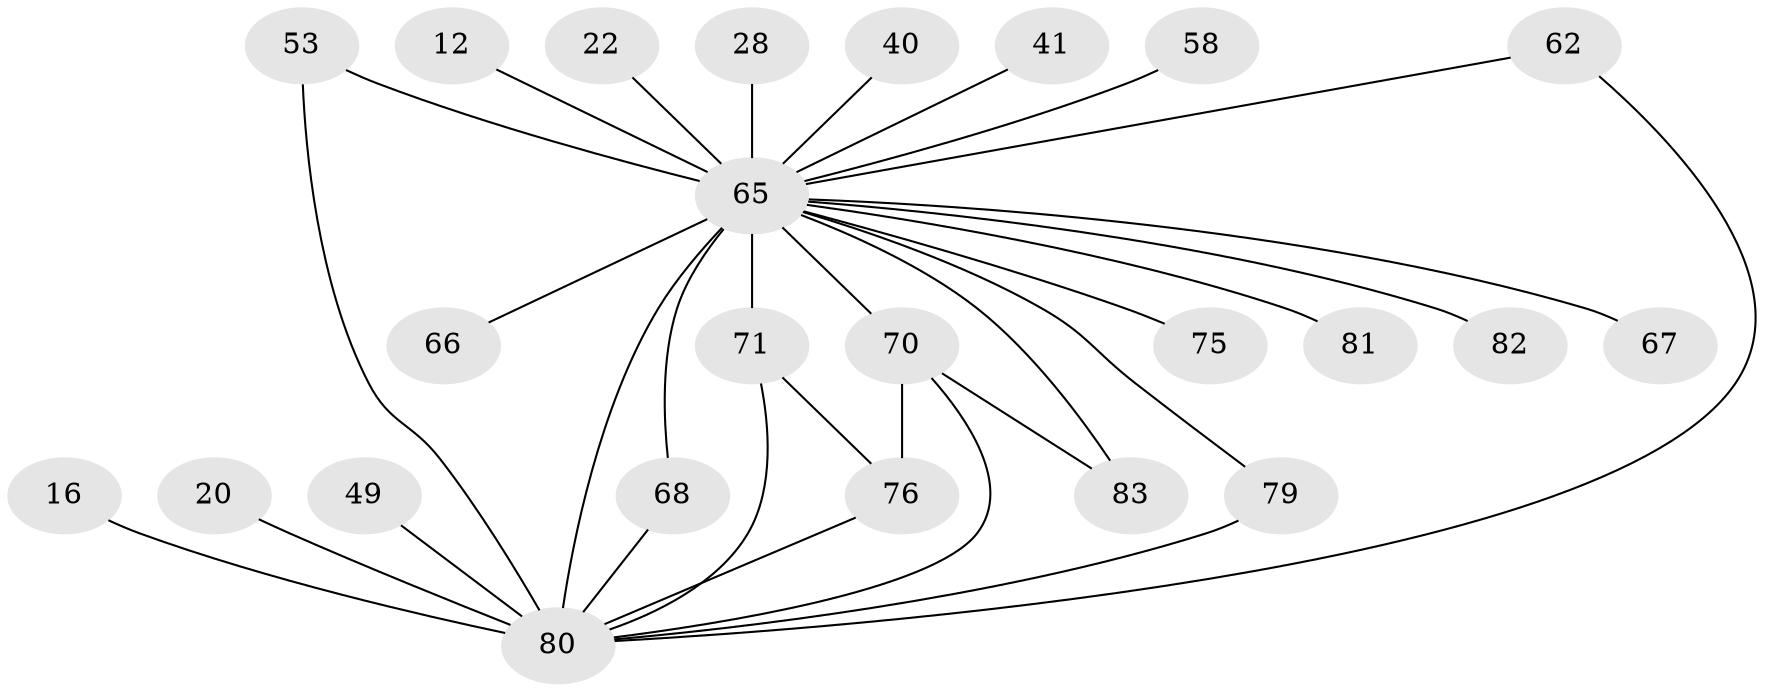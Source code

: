 // original degree distribution, {21: 0.024096385542168676, 12: 0.012048192771084338, 28: 0.012048192771084338, 19: 0.012048192771084338, 22: 0.012048192771084338, 13: 0.012048192771084338, 20: 0.012048192771084338, 23: 0.012048192771084338, 15: 0.012048192771084338, 9: 0.012048192771084338, 2: 0.5903614457831325, 3: 0.18072289156626506, 7: 0.012048192771084338, 4: 0.07228915662650602, 5: 0.012048192771084338}
// Generated by graph-tools (version 1.1) at 2025/47/03/04/25 21:47:49]
// undirected, 24 vertices, 32 edges
graph export_dot {
graph [start="1"]
  node [color=gray90,style=filled];
  12;
  16;
  20;
  22;
  28;
  40;
  41 [super="+24"];
  49;
  53;
  58;
  62;
  65 [super="+9+34+18+30+39+46"];
  66;
  67 [super="+60"];
  68;
  70 [super="+50+56+33"];
  71 [super="+19+64+48"];
  75;
  76 [super="+52"];
  79 [super="+78+72+25+27"];
  80 [super="+36+42+74"];
  81;
  82;
  83 [super="+77"];
  12 -- 65 [weight=2];
  16 -- 80;
  20 -- 80;
  22 -- 65 [weight=2];
  28 -- 65 [weight=2];
  40 -- 65 [weight=2];
  41 -- 65 [weight=2];
  49 -- 80 [weight=2];
  53 -- 65;
  53 -- 80;
  58 -- 65 [weight=2];
  62 -- 65;
  62 -- 80;
  65 -- 66 [weight=2];
  65 -- 67 [weight=3];
  65 -- 68;
  65 -- 70 [weight=13];
  65 -- 71 [weight=3];
  65 -- 75 [weight=2];
  65 -- 79 [weight=3];
  65 -- 80 [weight=30];
  65 -- 81;
  65 -- 82 [weight=2];
  65 -- 83 [weight=5];
  68 -- 80;
  70 -- 76 [weight=2];
  70 -- 83;
  70 -- 80 [weight=11];
  71 -- 76;
  71 -- 80 [weight=10];
  76 -- 80;
  79 -- 80 [weight=7];
}
